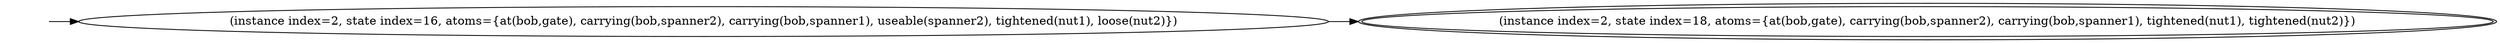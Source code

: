digraph {
rankdir="LR"
s16[label="(instance index=2, state index=16, atoms={at(bob,gate), carrying(bob,spanner2), carrying(bob,spanner1), useable(spanner2), tightened(nut1), loose(nut2)})"]
s18[peripheries=2,label="(instance index=2, state index=18, atoms={at(bob,gate), carrying(bob,spanner2), carrying(bob,spanner1), tightened(nut1), tightened(nut2)})"]
Dangling [ label = "", style = invis ]
{ rank = same; Dangling }
Dangling -> s16
{ rank = same; s16}
{ rank = same; s18}
{
s16->s18
}
{
}
}
